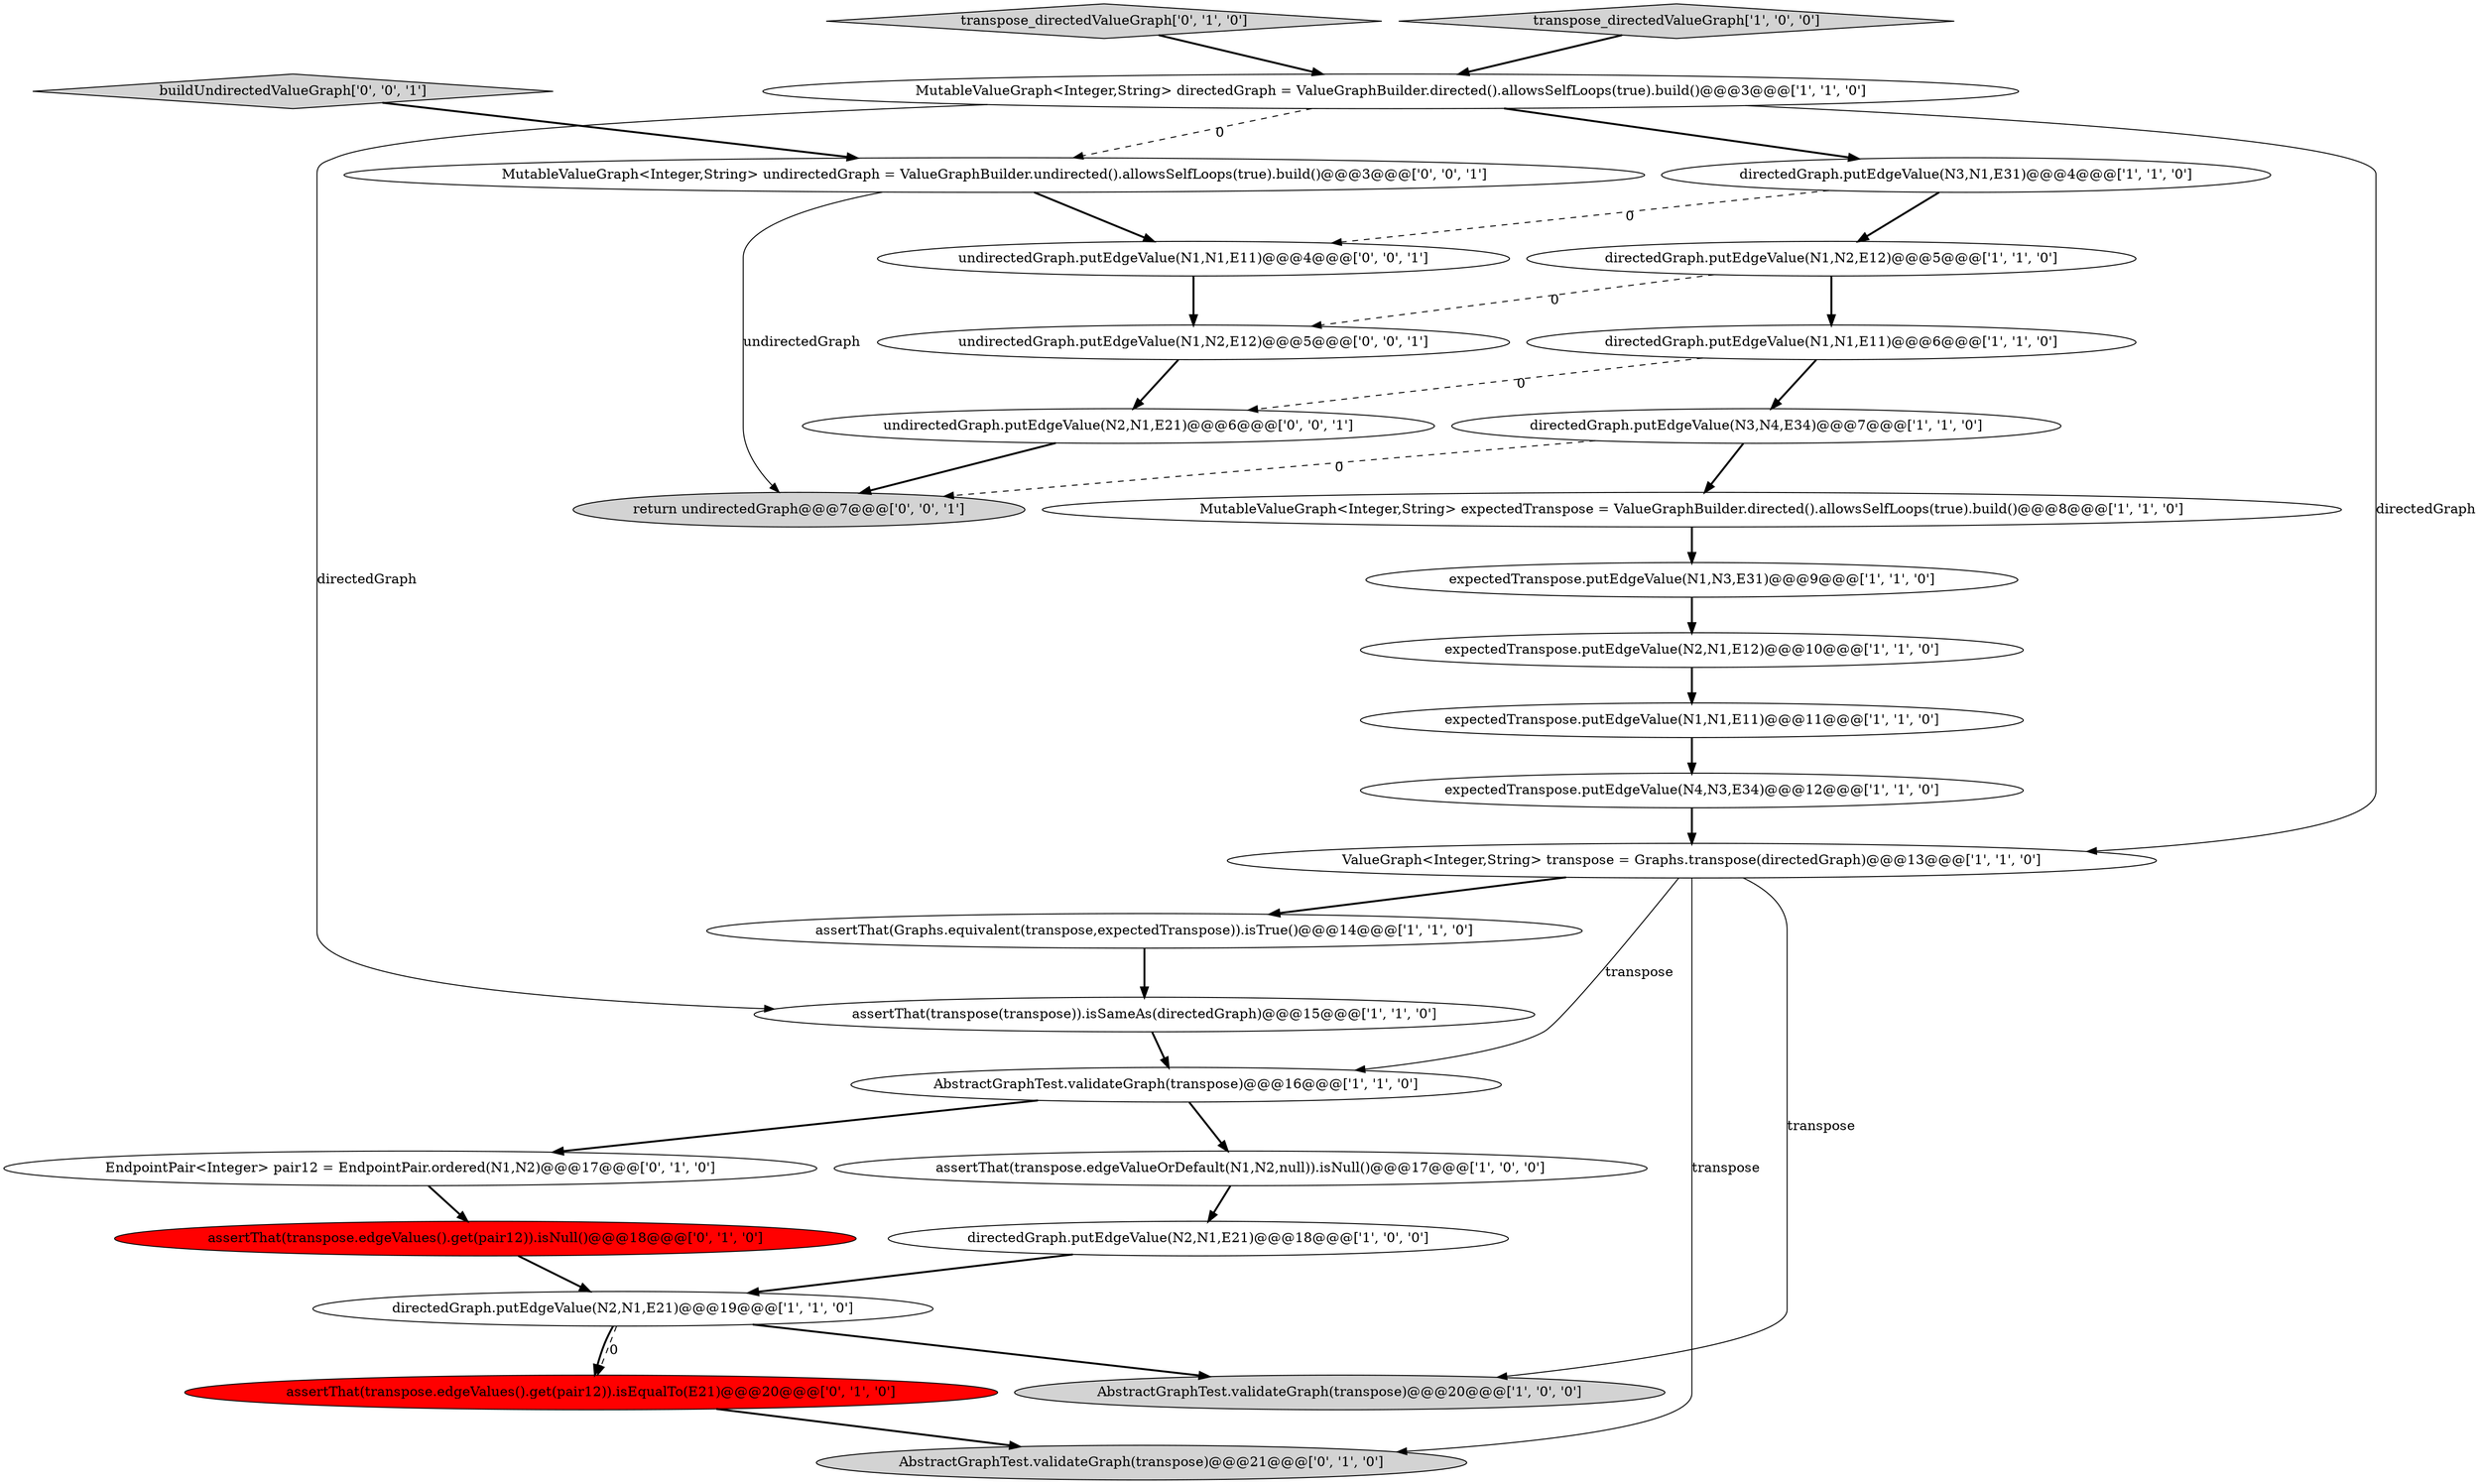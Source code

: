 digraph {
22 [style = filled, label = "EndpointPair<Integer> pair12 = EndpointPair.ordered(N1,N2)@@@17@@@['0', '1', '0']", fillcolor = white, shape = ellipse image = "AAA0AAABBB2BBB"];
29 [style = filled, label = "undirectedGraph.putEdgeValue(N2,N1,E21)@@@6@@@['0', '0', '1']", fillcolor = white, shape = ellipse image = "AAA0AAABBB3BBB"];
6 [style = filled, label = "assertThat(Graphs.equivalent(transpose,expectedTranspose)).isTrue()@@@14@@@['1', '1', '0']", fillcolor = white, shape = ellipse image = "AAA0AAABBB1BBB"];
27 [style = filled, label = "undirectedGraph.putEdgeValue(N1,N1,E11)@@@4@@@['0', '0', '1']", fillcolor = white, shape = ellipse image = "AAA0AAABBB3BBB"];
3 [style = filled, label = "directedGraph.putEdgeValue(N2,N1,E21)@@@18@@@['1', '0', '0']", fillcolor = white, shape = ellipse image = "AAA0AAABBB1BBB"];
18 [style = filled, label = "assertThat(transpose(transpose)).isSameAs(directedGraph)@@@15@@@['1', '1', '0']", fillcolor = white, shape = ellipse image = "AAA0AAABBB1BBB"];
25 [style = filled, label = "return undirectedGraph@@@7@@@['0', '0', '1']", fillcolor = lightgray, shape = ellipse image = "AAA0AAABBB3BBB"];
10 [style = filled, label = "directedGraph.putEdgeValue(N3,N4,E34)@@@7@@@['1', '1', '0']", fillcolor = white, shape = ellipse image = "AAA0AAABBB1BBB"];
1 [style = filled, label = "ValueGraph<Integer,String> transpose = Graphs.transpose(directedGraph)@@@13@@@['1', '1', '0']", fillcolor = white, shape = ellipse image = "AAA0AAABBB1BBB"];
12 [style = filled, label = "AbstractGraphTest.validateGraph(transpose)@@@20@@@['1', '0', '0']", fillcolor = lightgray, shape = ellipse image = "AAA0AAABBB1BBB"];
26 [style = filled, label = "MutableValueGraph<Integer,String> undirectedGraph = ValueGraphBuilder.undirected().allowsSelfLoops(true).build()@@@3@@@['0', '0', '1']", fillcolor = white, shape = ellipse image = "AAA0AAABBB3BBB"];
11 [style = filled, label = "assertThat(transpose.edgeValueOrDefault(N1,N2,null)).isNull()@@@17@@@['1', '0', '0']", fillcolor = white, shape = ellipse image = "AAA0AAABBB1BBB"];
7 [style = filled, label = "expectedTranspose.putEdgeValue(N1,N1,E11)@@@11@@@['1', '1', '0']", fillcolor = white, shape = ellipse image = "AAA0AAABBB1BBB"];
20 [style = filled, label = "AbstractGraphTest.validateGraph(transpose)@@@21@@@['0', '1', '0']", fillcolor = lightgray, shape = ellipse image = "AAA0AAABBB2BBB"];
2 [style = filled, label = "directedGraph.putEdgeValue(N1,N1,E11)@@@6@@@['1', '1', '0']", fillcolor = white, shape = ellipse image = "AAA0AAABBB1BBB"];
19 [style = filled, label = "assertThat(transpose.edgeValues().get(pair12)).isNull()@@@18@@@['0', '1', '0']", fillcolor = red, shape = ellipse image = "AAA1AAABBB2BBB"];
9 [style = filled, label = "directedGraph.putEdgeValue(N1,N2,E12)@@@5@@@['1', '1', '0']", fillcolor = white, shape = ellipse image = "AAA0AAABBB1BBB"];
23 [style = filled, label = "transpose_directedValueGraph['0', '1', '0']", fillcolor = lightgray, shape = diamond image = "AAA0AAABBB2BBB"];
24 [style = filled, label = "undirectedGraph.putEdgeValue(N1,N2,E12)@@@5@@@['0', '0', '1']", fillcolor = white, shape = ellipse image = "AAA0AAABBB3BBB"];
21 [style = filled, label = "assertThat(transpose.edgeValues().get(pair12)).isEqualTo(E21)@@@20@@@['0', '1', '0']", fillcolor = red, shape = ellipse image = "AAA1AAABBB2BBB"];
15 [style = filled, label = "directedGraph.putEdgeValue(N2,N1,E21)@@@19@@@['1', '1', '0']", fillcolor = white, shape = ellipse image = "AAA0AAABBB1BBB"];
28 [style = filled, label = "buildUndirectedValueGraph['0', '0', '1']", fillcolor = lightgray, shape = diamond image = "AAA0AAABBB3BBB"];
17 [style = filled, label = "expectedTranspose.putEdgeValue(N1,N3,E31)@@@9@@@['1', '1', '0']", fillcolor = white, shape = ellipse image = "AAA0AAABBB1BBB"];
13 [style = filled, label = "MutableValueGraph<Integer,String> directedGraph = ValueGraphBuilder.directed().allowsSelfLoops(true).build()@@@3@@@['1', '1', '0']", fillcolor = white, shape = ellipse image = "AAA0AAABBB1BBB"];
4 [style = filled, label = "MutableValueGraph<Integer,String> expectedTranspose = ValueGraphBuilder.directed().allowsSelfLoops(true).build()@@@8@@@['1', '1', '0']", fillcolor = white, shape = ellipse image = "AAA0AAABBB1BBB"];
0 [style = filled, label = "expectedTranspose.putEdgeValue(N4,N3,E34)@@@12@@@['1', '1', '0']", fillcolor = white, shape = ellipse image = "AAA0AAABBB1BBB"];
5 [style = filled, label = "expectedTranspose.putEdgeValue(N2,N1,E12)@@@10@@@['1', '1', '0']", fillcolor = white, shape = ellipse image = "AAA0AAABBB1BBB"];
14 [style = filled, label = "AbstractGraphTest.validateGraph(transpose)@@@16@@@['1', '1', '0']", fillcolor = white, shape = ellipse image = "AAA0AAABBB1BBB"];
8 [style = filled, label = "transpose_directedValueGraph['1', '0', '0']", fillcolor = lightgray, shape = diamond image = "AAA0AAABBB1BBB"];
16 [style = filled, label = "directedGraph.putEdgeValue(N3,N1,E31)@@@4@@@['1', '1', '0']", fillcolor = white, shape = ellipse image = "AAA0AAABBB1BBB"];
17->5 [style = bold, label=""];
1->12 [style = solid, label="transpose"];
13->1 [style = solid, label="directedGraph"];
1->14 [style = solid, label="transpose"];
4->17 [style = bold, label=""];
22->19 [style = bold, label=""];
9->24 [style = dashed, label="0"];
9->2 [style = bold, label=""];
16->27 [style = dashed, label="0"];
15->21 [style = bold, label=""];
1->20 [style = solid, label="transpose"];
6->18 [style = bold, label=""];
14->22 [style = bold, label=""];
29->25 [style = bold, label=""];
15->21 [style = dashed, label="0"];
28->26 [style = bold, label=""];
7->0 [style = bold, label=""];
3->15 [style = bold, label=""];
24->29 [style = bold, label=""];
2->10 [style = bold, label=""];
13->26 [style = dashed, label="0"];
13->16 [style = bold, label=""];
26->27 [style = bold, label=""];
1->6 [style = bold, label=""];
21->20 [style = bold, label=""];
13->18 [style = solid, label="directedGraph"];
11->3 [style = bold, label=""];
23->13 [style = bold, label=""];
0->1 [style = bold, label=""];
2->29 [style = dashed, label="0"];
26->25 [style = solid, label="undirectedGraph"];
10->4 [style = bold, label=""];
5->7 [style = bold, label=""];
27->24 [style = bold, label=""];
15->12 [style = bold, label=""];
19->15 [style = bold, label=""];
14->11 [style = bold, label=""];
18->14 [style = bold, label=""];
10->25 [style = dashed, label="0"];
16->9 [style = bold, label=""];
8->13 [style = bold, label=""];
}

